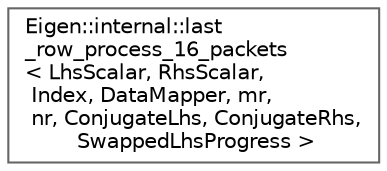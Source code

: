 digraph "Graphical Class Hierarchy"
{
 // LATEX_PDF_SIZE
  bgcolor="transparent";
  edge [fontname=Helvetica,fontsize=10,labelfontname=Helvetica,labelfontsize=10];
  node [fontname=Helvetica,fontsize=10,shape=box,height=0.2,width=0.4];
  rankdir="LR";
  Node0 [id="Node000000",label="Eigen::internal::last\l_row_process_16_packets\l\< LhsScalar, RhsScalar,\l Index, DataMapper, mr,\l nr, ConjugateLhs, ConjugateRhs,\l SwappedLhsProgress \>",height=0.2,width=0.4,color="grey40", fillcolor="white", style="filled",URL="$structEigen_1_1internal_1_1last__row__process__16__packets.html",tooltip=" "];
}
